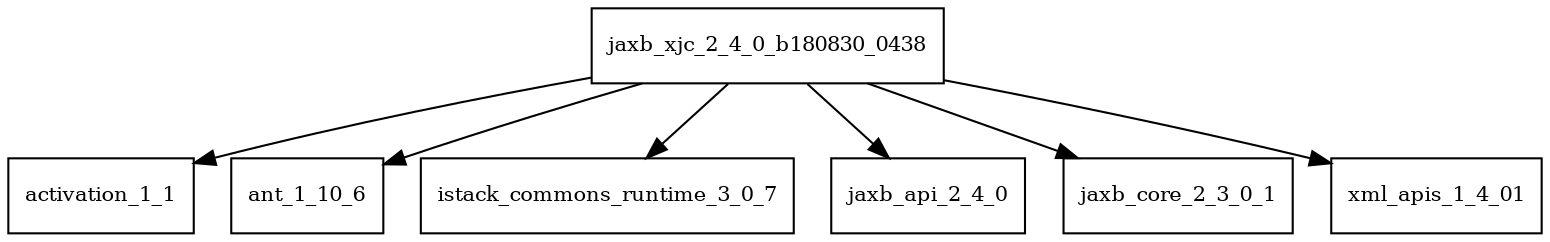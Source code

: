 digraph jaxb_xjc_2_4_0_b180830_0438_dependencies {
  node [shape = box, fontsize=10.0];
  jaxb_xjc_2_4_0_b180830_0438 -> activation_1_1;
  jaxb_xjc_2_4_0_b180830_0438 -> ant_1_10_6;
  jaxb_xjc_2_4_0_b180830_0438 -> istack_commons_runtime_3_0_7;
  jaxb_xjc_2_4_0_b180830_0438 -> jaxb_api_2_4_0;
  jaxb_xjc_2_4_0_b180830_0438 -> jaxb_core_2_3_0_1;
  jaxb_xjc_2_4_0_b180830_0438 -> xml_apis_1_4_01;
}
